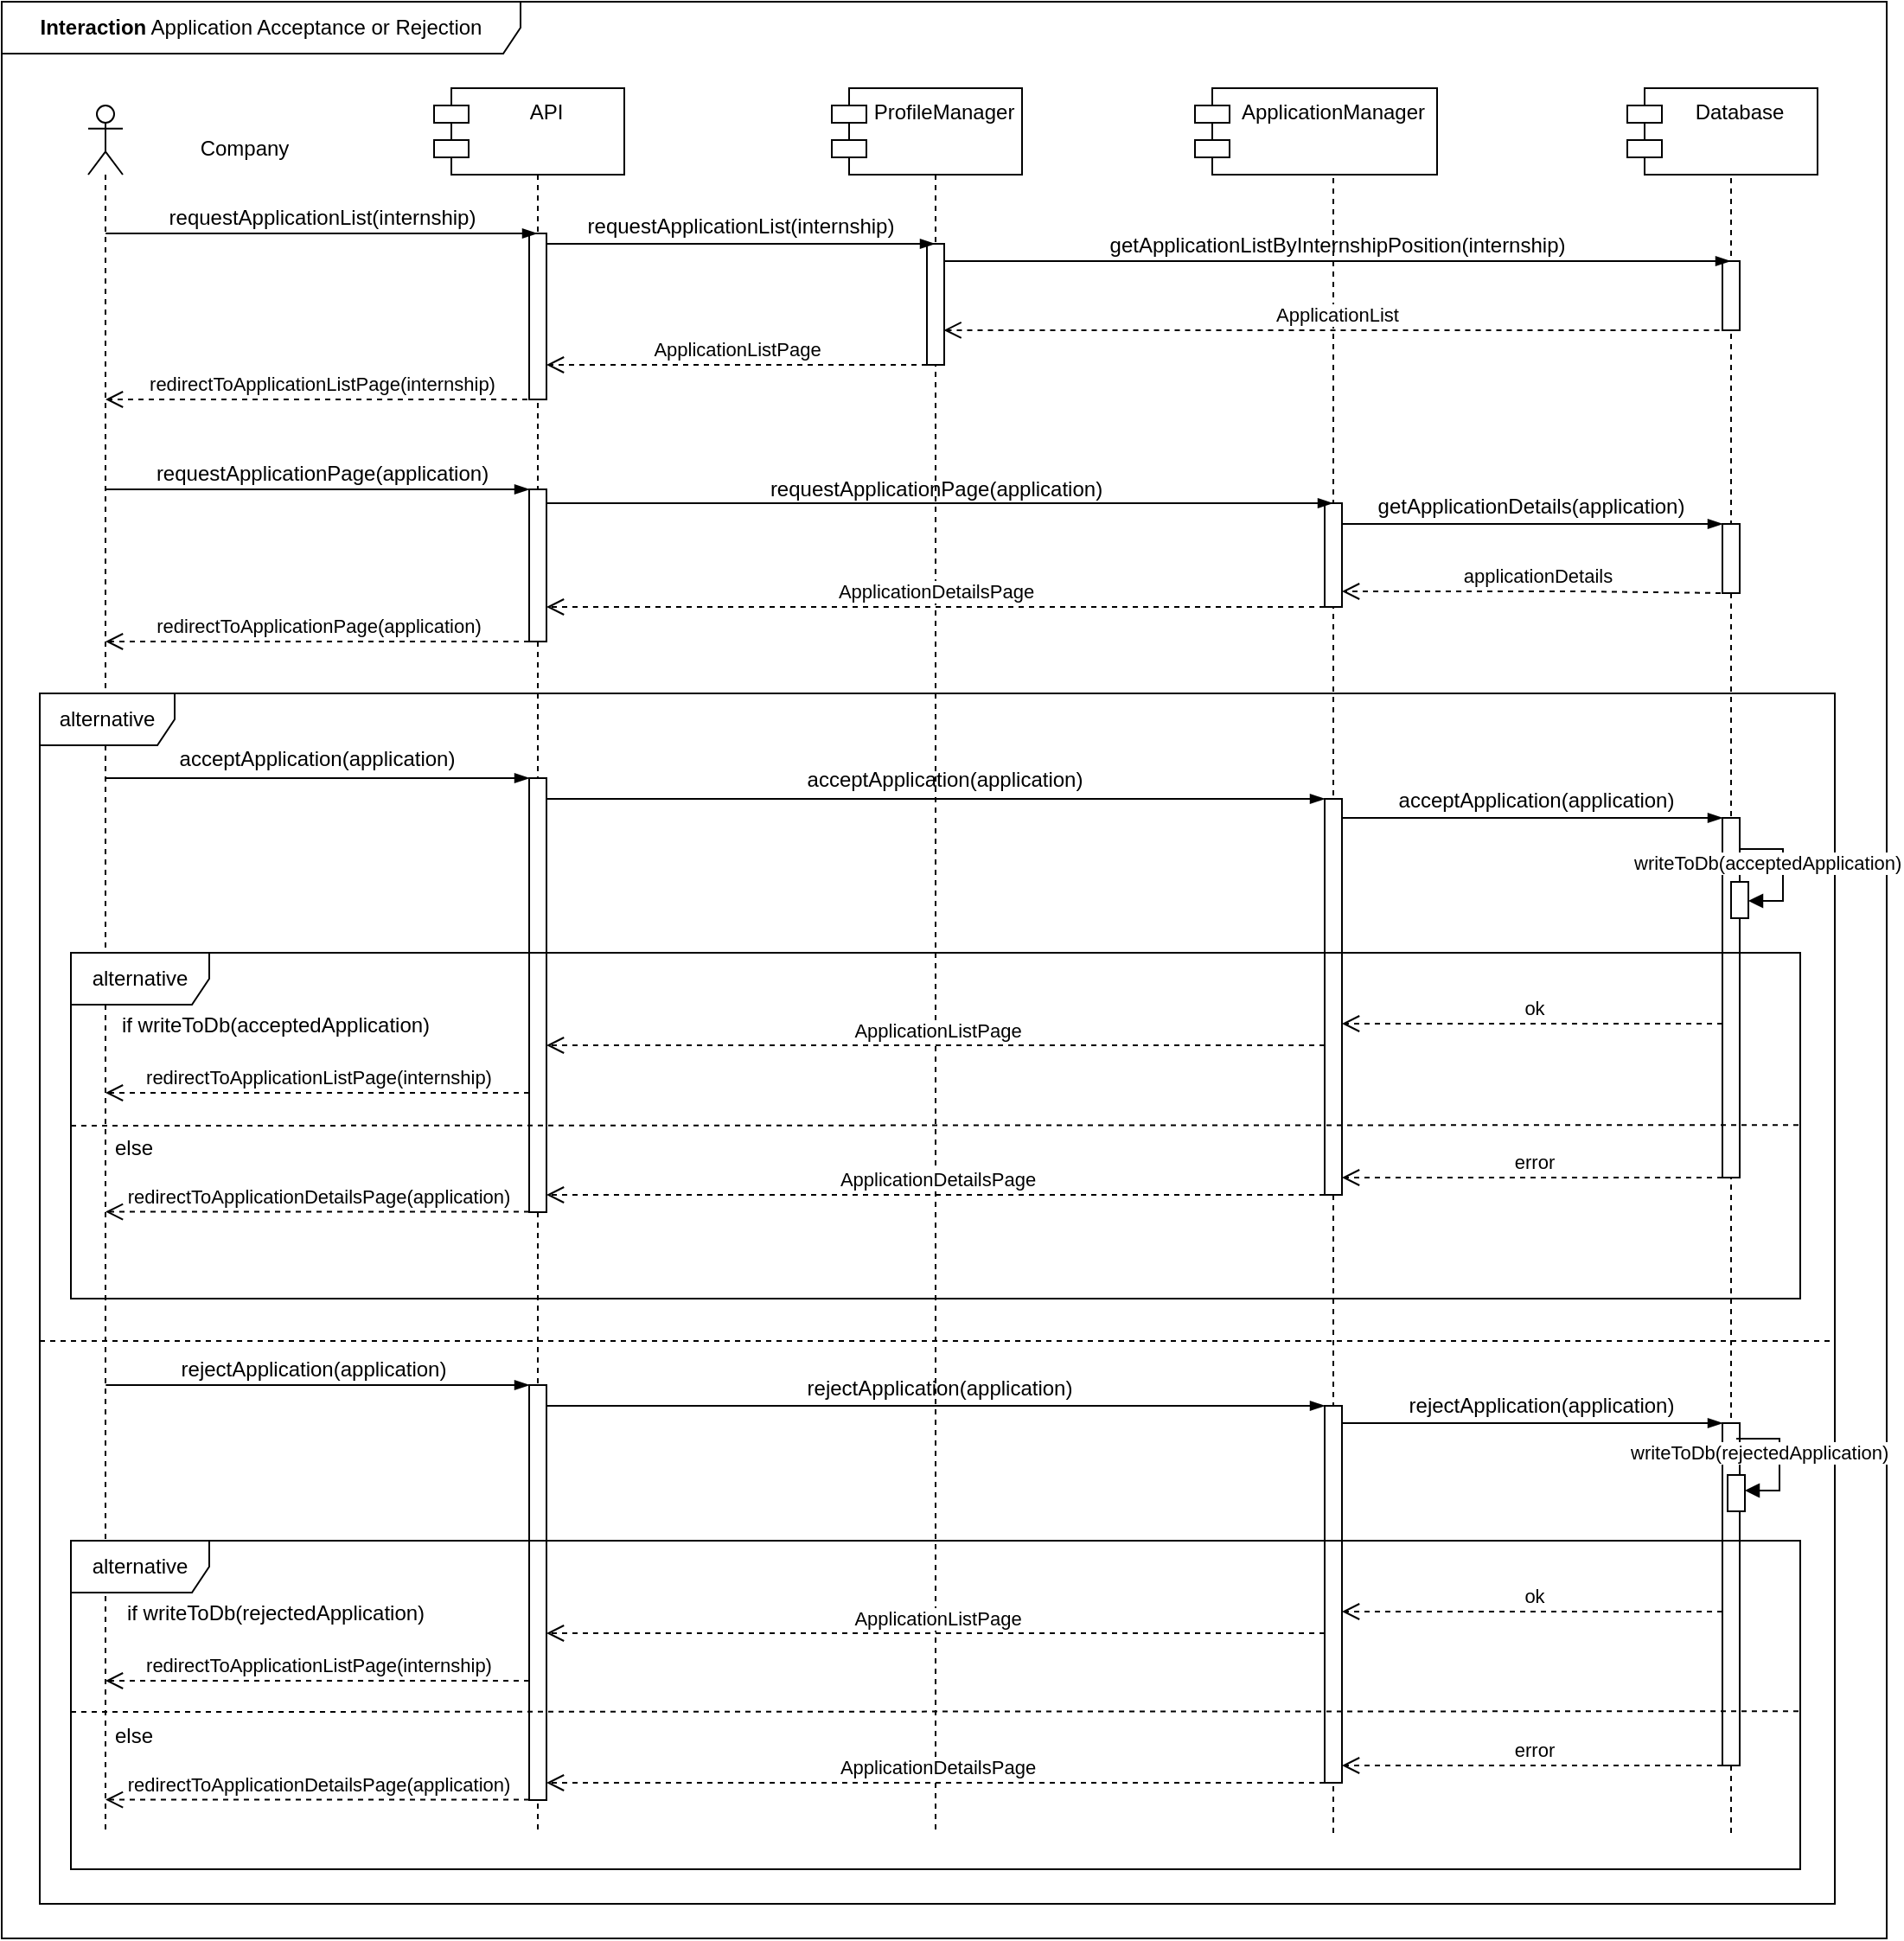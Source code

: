 <mxfile scale="1" border="0" version="26.0.2">
  <diagram name="Page-1" id="2YBvvXClWsGukQMizWep">
    <mxGraphModel dx="2049" dy="2166" grid="1" gridSize="10" guides="1" tooltips="1" connect="1" arrows="1" fold="1" page="1" pageScale="1" pageWidth="850" pageHeight="1100" math="0" shadow="0">
      <root>
        <mxCell id="0" />
        <mxCell id="1" parent="0" />
        <mxCell id="QDihuIbp6Lw-h8ZXW96g-6" value=":Object" style="shape=umlLifeline;perimeter=lifelinePerimeter;whiteSpace=wrap;html=1;container=1;dropTarget=0;collapsible=0;recursiveResize=0;outlineConnect=0;portConstraint=eastwest;newEdgeStyle={&quot;curved&quot;:0,&quot;rounded&quot;:0};" parent="1" vertex="1">
          <mxGeometry x="780" y="-10" width="100" height="1010" as="geometry" />
        </mxCell>
        <mxCell id="jShqwbApxvPrVttutkd5-10" value="" style="html=1;points=[[0,0,0,0,5],[0,1,0,0,-5],[1,0,0,0,5],[1,1,0,0,-5]];perimeter=orthogonalPerimeter;outlineConnect=0;targetShapes=umlLifeline;portConstraint=eastwest;newEdgeStyle={&quot;curved&quot;:0,&quot;rounded&quot;:0};" parent="QDihuIbp6Lw-h8ZXW96g-6" vertex="1">
          <mxGeometry x="45" y="411" width="10" height="229" as="geometry" />
        </mxCell>
        <mxCell id="jShqwbApxvPrVttutkd5-59" value="" style="html=1;points=[[0,0,0,0,5],[0,1,0,0,-5],[1,0,0,0,5],[1,1,0,0,-5]];perimeter=orthogonalPerimeter;outlineConnect=0;targetShapes=umlLifeline;portConstraint=eastwest;newEdgeStyle={&quot;curved&quot;:0,&quot;rounded&quot;:0};" parent="QDihuIbp6Lw-h8ZXW96g-6" vertex="1">
          <mxGeometry x="45" y="762" width="10" height="218" as="geometry" />
        </mxCell>
        <mxCell id="CObYJEAy56xA2G8EUnc1-1" value="S&amp;amp;C" style="shape=umlLifeline;perimeter=lifelinePerimeter;whiteSpace=wrap;html=1;container=1;dropTarget=0;collapsible=0;recursiveResize=0;outlineConnect=0;portConstraint=eastwest;newEdgeStyle={&quot;edgeStyle&quot;:&quot;elbowEdgeStyle&quot;,&quot;elbow&quot;:&quot;vertical&quot;,&quot;curved&quot;:0,&quot;rounded&quot;:0};" parent="1" vertex="1">
          <mxGeometry x="320" width="100" height="1000" as="geometry" />
        </mxCell>
        <mxCell id="hh9Ni2VgHgSeFQTvjpv2-1" value="" style="html=1;points=[[0,0,0,0,5],[0,1,0,0,-5],[1,0,0,0,5],[1,1,0,0,-5]];perimeter=orthogonalPerimeter;outlineConnect=0;targetShapes=umlLifeline;portConstraint=eastwest;newEdgeStyle={&quot;curved&quot;:0,&quot;rounded&quot;:0};" parent="CObYJEAy56xA2G8EUnc1-1" vertex="1">
          <mxGeometry x="45" y="74" width="10" height="96" as="geometry" />
        </mxCell>
        <mxCell id="jShqwbApxvPrVttutkd5-6" value="" style="html=1;points=[[0,0,0,0,5],[0,1,0,0,-5],[1,0,0,0,5],[1,1,0,0,-5]];perimeter=orthogonalPerimeter;outlineConnect=0;targetShapes=umlLifeline;portConstraint=eastwest;newEdgeStyle={&quot;curved&quot;:0,&quot;rounded&quot;:0};" parent="CObYJEAy56xA2G8EUnc1-1" vertex="1">
          <mxGeometry x="45" y="389" width="10" height="251" as="geometry" />
        </mxCell>
        <mxCell id="jShqwbApxvPrVttutkd5-58" value="" style="html=1;points=[[0,0,0,0,5],[0,1,0,0,-5],[1,0,0,0,5],[1,1,0,0,-5]];perimeter=orthogonalPerimeter;outlineConnect=0;targetShapes=umlLifeline;portConstraint=eastwest;newEdgeStyle={&quot;curved&quot;:0,&quot;rounded&quot;:0};" parent="CObYJEAy56xA2G8EUnc1-1" vertex="1">
          <mxGeometry x="45" y="740" width="10" height="240" as="geometry" />
        </mxCell>
        <mxCell id="CObYJEAy56xA2G8EUnc1-6" value="" style="shape=umlLifeline;perimeter=lifelinePerimeter;whiteSpace=wrap;html=1;container=1;dropTarget=0;collapsible=0;recursiveResize=0;outlineConnect=0;portConstraint=eastwest;newEdgeStyle={&quot;curved&quot;:0,&quot;rounded&quot;:0};participant=umlActor;" parent="1" vertex="1">
          <mxGeometry x="110" width="20" height="1000" as="geometry" />
        </mxCell>
        <mxCell id="CObYJEAy56xA2G8EUnc1-7" value="Company" style="text;html=1;align=center;verticalAlign=middle;resizable=0;points=[];autosize=1;strokeColor=none;fillColor=none;" parent="1" vertex="1">
          <mxGeometry x="160" y="10" width="80" height="30" as="geometry" />
        </mxCell>
        <mxCell id="CObYJEAy56xA2G8EUnc1-8" value="" style="edgeStyle=elbowEdgeStyle;fontSize=12;html=1;endArrow=blockThin;endFill=1;rounded=0;" parent="1" edge="1">
          <mxGeometry width="160" relative="1" as="geometry">
            <mxPoint x="120.1" y="74" as="sourcePoint" />
            <mxPoint x="369.5" y="74" as="targetPoint" />
            <Array as="points">
              <mxPoint x="270" y="74" />
            </Array>
          </mxGeometry>
        </mxCell>
        <mxCell id="CObYJEAy56xA2G8EUnc1-9" value="requestApplicationList(internship)" style="text;html=1;align=center;verticalAlign=middle;resizable=0;points=[];autosize=1;strokeColor=none;fillColor=none;" parent="1" vertex="1">
          <mxGeometry x="140" y="50" width="210" height="30" as="geometry" />
        </mxCell>
        <mxCell id="CObYJEAy56xA2G8EUnc1-15" value="&lt;b&gt;Interaction&lt;/b&gt; Application Acceptance or Rejection" style="shape=umlFrame;whiteSpace=wrap;html=1;pointerEvents=0;width=300;height=30;" parent="1" vertex="1">
          <mxGeometry x="60" y="-60" width="1090" height="1120" as="geometry" />
        </mxCell>
        <mxCell id="QDihuIbp6Lw-h8ZXW96g-1" value="API" style="shape=module;align=left;spacingLeft=20;align=center;verticalAlign=top;whiteSpace=wrap;html=1;" parent="1" vertex="1">
          <mxGeometry x="310" y="-10" width="110" height="50" as="geometry" />
        </mxCell>
        <mxCell id="QDihuIbp6Lw-h8ZXW96g-2" value=":Object" style="shape=umlLifeline;perimeter=lifelinePerimeter;whiteSpace=wrap;html=1;container=1;dropTarget=0;collapsible=0;recursiveResize=0;outlineConnect=0;portConstraint=eastwest;newEdgeStyle={&quot;curved&quot;:0,&quot;rounded&quot;:0};" parent="1" vertex="1">
          <mxGeometry x="550" width="100" height="1000" as="geometry" />
        </mxCell>
        <mxCell id="QDihuIbp6Lw-h8ZXW96g-15" value="" style="html=1;points=[[0,0,0,0,5],[0,1,0,0,-5],[1,0,0,0,5],[1,1,0,0,-5]];perimeter=orthogonalPerimeter;outlineConnect=0;targetShapes=umlLifeline;portConstraint=eastwest;newEdgeStyle={&quot;curved&quot;:0,&quot;rounded&quot;:0};" parent="QDihuIbp6Lw-h8ZXW96g-2" vertex="1">
          <mxGeometry x="45" y="80" width="10" height="70" as="geometry" />
        </mxCell>
        <mxCell id="QDihuIbp6Lw-h8ZXW96g-4" value="ProfileManager" style="shape=module;align=left;spacingLeft=20;align=center;verticalAlign=top;whiteSpace=wrap;html=1;" parent="1" vertex="1">
          <mxGeometry x="540" y="-10" width="110" height="50" as="geometry" />
        </mxCell>
        <mxCell id="QDihuIbp6Lw-h8ZXW96g-5" value="ApplicationManager" style="shape=module;align=left;spacingLeft=20;align=center;verticalAlign=top;whiteSpace=wrap;html=1;" parent="1" vertex="1">
          <mxGeometry x="750" y="-10" width="140" height="50" as="geometry" />
        </mxCell>
        <mxCell id="QDihuIbp6Lw-h8ZXW96g-8" value=":Object" style="shape=umlLifeline;perimeter=lifelinePerimeter;whiteSpace=wrap;html=1;container=1;dropTarget=0;collapsible=0;recursiveResize=0;outlineConnect=0;portConstraint=eastwest;newEdgeStyle={&quot;curved&quot;:0,&quot;rounded&quot;:0};" parent="1" vertex="1">
          <mxGeometry x="1010" y="-10" width="100" height="1010" as="geometry" />
        </mxCell>
        <mxCell id="QDihuIbp6Lw-h8ZXW96g-33" value="" style="html=1;points=[[0,0,0,0,5],[0,1,0,0,-5],[1,0,0,0,5],[1,1,0,0,-5]];perimeter=orthogonalPerimeter;outlineConnect=0;targetShapes=umlLifeline;portConstraint=eastwest;newEdgeStyle={&quot;curved&quot;:0,&quot;rounded&quot;:0};" parent="QDihuIbp6Lw-h8ZXW96g-8" vertex="1">
          <mxGeometry x="45" y="100" width="10" height="40" as="geometry" />
        </mxCell>
        <mxCell id="SL6PgUiu9ieBlHFa4yMH-6" value="" style="html=1;points=[[0,0,0,0,5],[0,1,0,0,-5],[1,0,0,0,5],[1,1,0,0,-5]];perimeter=orthogonalPerimeter;outlineConnect=0;targetShapes=umlLifeline;portConstraint=eastwest;newEdgeStyle={&quot;curved&quot;:0,&quot;rounded&quot;:0};" parent="QDihuIbp6Lw-h8ZXW96g-8" vertex="1">
          <mxGeometry x="45" y="252" width="10" height="40" as="geometry" />
        </mxCell>
        <mxCell id="QDihuIbp6Lw-h8ZXW96g-11" value="Database" style="shape=module;align=left;spacingLeft=20;align=center;verticalAlign=top;whiteSpace=wrap;html=1;" parent="1" vertex="1">
          <mxGeometry x="1000" y="-10" width="110" height="50" as="geometry" />
        </mxCell>
        <mxCell id="QDihuIbp6Lw-h8ZXW96g-13" value="requestApplicationList(internship)" style="text;html=1;align=center;verticalAlign=middle;resizable=0;points=[];autosize=1;strokeColor=none;fillColor=none;" parent="1" vertex="1">
          <mxGeometry x="382" y="55" width="210" height="30" as="geometry" />
        </mxCell>
        <mxCell id="QDihuIbp6Lw-h8ZXW96g-14" value="ApplicationListPage" style="html=1;verticalAlign=bottom;endArrow=open;dashed=1;endSize=8;curved=0;rounded=0;" parent="1" source="QDihuIbp6Lw-h8ZXW96g-15" target="hh9Ni2VgHgSeFQTvjpv2-1" edge="1">
          <mxGeometry x="-0.002" relative="1" as="geometry">
            <mxPoint x="599" y="150" as="sourcePoint" />
            <mxPoint x="369" y="150" as="targetPoint" />
            <Array as="points">
              <mxPoint x="505" y="150" />
            </Array>
            <mxPoint as="offset" />
          </mxGeometry>
        </mxCell>
        <mxCell id="QDihuIbp6Lw-h8ZXW96g-16" value="getApplicationListByInternshipPosition(internship)" style="text;html=1;align=center;verticalAlign=middle;resizable=0;points=[];autosize=1;strokeColor=none;fillColor=none;" parent="1" vertex="1">
          <mxGeometry x="682" y="66" width="300" height="30" as="geometry" />
        </mxCell>
        <mxCell id="QDihuIbp6Lw-h8ZXW96g-21" value="redirectToApplicationListPage(internship)" style="html=1;verticalAlign=bottom;endArrow=open;dashed=1;endSize=8;curved=0;rounded=0;" parent="1" target="CObYJEAy56xA2G8EUnc1-6" edge="1">
          <mxGeometry relative="1" as="geometry">
            <mxPoint x="370" y="170" as="sourcePoint" />
            <mxPoint x="140" y="170" as="targetPoint" />
            <Array as="points" />
          </mxGeometry>
        </mxCell>
        <mxCell id="QDihuIbp6Lw-h8ZXW96g-23" value="requestApplicationPage(application)" style="text;html=1;align=center;verticalAlign=middle;resizable=0;points=[];autosize=1;strokeColor=none;fillColor=none;" parent="1" vertex="1">
          <mxGeometry x="490" y="207" width="220" height="30" as="geometry" />
        </mxCell>
        <mxCell id="QDihuIbp6Lw-h8ZXW96g-24" value="ApplicationList" style="html=1;verticalAlign=bottom;endArrow=open;dashed=1;endSize=8;curved=0;rounded=0;" parent="1" edge="1">
          <mxGeometry x="-0.001" relative="1" as="geometry">
            <mxPoint x="1059.25" y="129.97" as="sourcePoint" />
            <mxPoint x="604.75" y="129.97" as="targetPoint" />
            <Array as="points">
              <mxPoint x="735.75" y="129.97" />
            </Array>
            <mxPoint as="offset" />
          </mxGeometry>
        </mxCell>
        <mxCell id="QDihuIbp6Lw-h8ZXW96g-25" value="getApplicationDetails(application)" style="text;html=1;align=center;verticalAlign=middle;resizable=0;points=[];autosize=1;strokeColor=none;fillColor=none;" parent="1" vertex="1">
          <mxGeometry x="839" y="217" width="210" height="30" as="geometry" />
        </mxCell>
        <mxCell id="QDihuIbp6Lw-h8ZXW96g-27" value="" style="edgeStyle=elbowEdgeStyle;fontSize=12;html=1;endArrow=blockThin;endFill=1;rounded=0;" parent="1" target="SL6PgUiu9ieBlHFa4yMH-6" edge="1">
          <mxGeometry width="160" relative="1" as="geometry">
            <mxPoint x="835" y="242" as="sourcePoint" />
            <mxPoint x="1055" y="242" as="targetPoint" />
            <Array as="points">
              <mxPoint x="960" y="242" />
            </Array>
          </mxGeometry>
        </mxCell>
        <mxCell id="QDihuIbp6Lw-h8ZXW96g-28" value="" style="html=1;points=[[0,0,0,0,5],[0,1,0,0,-5],[1,0,0,0,5],[1,1,0,0,-5]];perimeter=orthogonalPerimeter;outlineConnect=0;targetShapes=umlLifeline;portConstraint=eastwest;newEdgeStyle={&quot;curved&quot;:0,&quot;rounded&quot;:0};" parent="1" vertex="1">
          <mxGeometry x="825" y="230" width="10" height="60" as="geometry" />
        </mxCell>
        <mxCell id="QDihuIbp6Lw-h8ZXW96g-29" value="applicationDetails" style="html=1;verticalAlign=bottom;endArrow=open;dashed=1;endSize=8;curved=0;rounded=0;" parent="1" target="QDihuIbp6Lw-h8ZXW96g-28" edge="1">
          <mxGeometry relative="1" as="geometry">
            <mxPoint x="1060" y="282.05" as="sourcePoint" />
            <mxPoint x="835" y="282.05" as="targetPoint" />
            <Array as="points">
              <mxPoint x="971" y="281" />
            </Array>
          </mxGeometry>
        </mxCell>
        <mxCell id="QDihuIbp6Lw-h8ZXW96g-30" value="" style="html=1;points=[[0,0,0,0,5],[0,1,0,0,-5],[1,0,0,0,5],[1,1,0,0,-5]];perimeter=orthogonalPerimeter;outlineConnect=0;targetShapes=umlLifeline;portConstraint=eastwest;newEdgeStyle={&quot;curved&quot;:0,&quot;rounded&quot;:0};" parent="1" vertex="1">
          <mxGeometry x="365" y="222" width="10" height="88" as="geometry" />
        </mxCell>
        <mxCell id="QDihuIbp6Lw-h8ZXW96g-32" value="ApplicationDetailsPage" style="html=1;verticalAlign=bottom;endArrow=open;dashed=1;endSize=8;curved=0;rounded=0;" parent="1" edge="1">
          <mxGeometry x="0.001" relative="1" as="geometry">
            <mxPoint x="825" y="290" as="sourcePoint" />
            <mxPoint x="375.0" y="290" as="targetPoint" />
            <Array as="points">
              <mxPoint x="800" y="290" />
            </Array>
            <mxPoint as="offset" />
          </mxGeometry>
        </mxCell>
        <mxCell id="QDihuIbp6Lw-h8ZXW96g-3" value="" style="edgeStyle=elbowEdgeStyle;fontSize=12;html=1;endArrow=blockThin;endFill=1;rounded=0;" parent="1" source="hh9Ni2VgHgSeFQTvjpv2-1" edge="1">
          <mxGeometry width="160" relative="1" as="geometry">
            <mxPoint x="370" y="80" as="sourcePoint" />
            <mxPoint x="599.5" y="80" as="targetPoint" />
            <Array as="points">
              <mxPoint x="495" y="80" />
            </Array>
          </mxGeometry>
        </mxCell>
        <mxCell id="QDihuIbp6Lw-h8ZXW96g-7" value="" style="edgeStyle=elbowEdgeStyle;fontSize=12;html=1;endArrow=blockThin;endFill=1;rounded=0;elbow=vertical;" parent="1" source="QDihuIbp6Lw-h8ZXW96g-15" target="QDihuIbp6Lw-h8ZXW96g-8" edge="1">
          <mxGeometry x="-0.043" y="30" width="160" relative="1" as="geometry">
            <mxPoint x="600" y="90" as="sourcePoint" />
            <mxPoint x="830" y="90" as="targetPoint" />
            <Array as="points">
              <mxPoint x="725" y="90" />
            </Array>
            <mxPoint as="offset" />
          </mxGeometry>
        </mxCell>
        <mxCell id="QDihuIbp6Lw-h8ZXW96g-17" value="requestApplicationPage(application)" style="text;html=1;align=center;verticalAlign=middle;resizable=0;points=[];autosize=1;strokeColor=none;fillColor=none;" parent="1" vertex="1">
          <mxGeometry x="135" y="198" width="220" height="30" as="geometry" />
        </mxCell>
        <mxCell id="QDihuIbp6Lw-h8ZXW96g-20" value="" style="edgeStyle=elbowEdgeStyle;fontSize=12;html=1;endArrow=blockThin;endFill=1;rounded=0;" parent="1" source="CObYJEAy56xA2G8EUnc1-6" target="QDihuIbp6Lw-h8ZXW96g-30" edge="1">
          <mxGeometry width="160" relative="1" as="geometry">
            <mxPoint x="144.25" y="222" as="sourcePoint" />
            <mxPoint x="370" y="222" as="targetPoint" />
            <Array as="points">
              <mxPoint x="270.25" y="222" />
            </Array>
          </mxGeometry>
        </mxCell>
        <mxCell id="QDihuIbp6Lw-h8ZXW96g-22" value="" style="edgeStyle=elbowEdgeStyle;fontSize=12;html=1;endArrow=blockThin;endFill=1;rounded=0;" parent="1" edge="1">
          <mxGeometry width="160" relative="1" as="geometry">
            <mxPoint x="375" y="230" as="sourcePoint" />
            <mxPoint x="829.5" y="230" as="targetPoint" />
            <Array as="points">
              <mxPoint x="496" y="230" />
            </Array>
          </mxGeometry>
        </mxCell>
        <mxCell id="N4ezWAQjIMXn5G-POvpN-3" value="redirectToApplicationPage(application)" style="html=1;verticalAlign=bottom;endArrow=open;dashed=1;endSize=8;curved=0;rounded=0;" parent="1" source="QDihuIbp6Lw-h8ZXW96g-30" target="CObYJEAy56xA2G8EUnc1-6" edge="1">
          <mxGeometry x="0.0" relative="1" as="geometry">
            <mxPoint x="365.0" y="310" as="sourcePoint" />
            <mxPoint x="139.31" y="310" as="targetPoint" />
            <Array as="points">
              <mxPoint x="275.5" y="310" />
            </Array>
            <mxPoint as="offset" />
          </mxGeometry>
        </mxCell>
        <mxCell id="jShqwbApxvPrVttutkd5-1" value="alternative" style="shape=umlFrame;whiteSpace=wrap;html=1;pointerEvents=0;width=78;height=30;" parent="1" vertex="1">
          <mxGeometry x="82" y="340" width="1038" height="700" as="geometry" />
        </mxCell>
        <mxCell id="jShqwbApxvPrVttutkd5-16" value="" style="html=1;points=[[0,0,0,0,5],[0,1,0,0,-5],[1,0,0,0,5],[1,1,0,0,-5]];perimeter=orthogonalPerimeter;outlineConnect=0;targetShapes=umlLifeline;portConstraint=eastwest;newEdgeStyle={&quot;curved&quot;:0,&quot;rounded&quot;:0};" parent="1" vertex="1">
          <mxGeometry x="1055" y="412" width="10" height="208" as="geometry" />
        </mxCell>
        <mxCell id="jShqwbApxvPrVttutkd5-17" value="" style="edgeStyle=elbowEdgeStyle;fontSize=12;html=1;endArrow=blockThin;endFill=1;rounded=0;" parent="1" edge="1">
          <mxGeometry width="160" relative="1" as="geometry">
            <mxPoint x="835" y="412" as="sourcePoint" />
            <mxPoint x="1055" y="412" as="targetPoint" />
            <Array as="points">
              <mxPoint x="960" y="412" />
            </Array>
          </mxGeometry>
        </mxCell>
        <mxCell id="jShqwbApxvPrVttutkd5-18" value="&lt;div&gt;acceptApplication(application)&lt;/div&gt;" style="text;html=1;align=center;verticalAlign=middle;resizable=1;points=[];autosize=1;strokeColor=none;fillColor=none;movable=1;rotatable=1;deletable=1;editable=1;locked=0;connectable=1;" parent="1" vertex="1">
          <mxGeometry x="849" y="387" width="196.73" height="30" as="geometry" />
        </mxCell>
        <mxCell id="jShqwbApxvPrVttutkd5-19" value="writeToDb(acceptedApplication)" style="html=1;align=left;spacingLeft=2;endArrow=block;rounded=0;edgeStyle=orthogonalEdgeStyle;curved=0;rounded=0;" parent="1" edge="1">
          <mxGeometry x="-1" y="-65" relative="1" as="geometry">
            <mxPoint x="1065" y="430" as="sourcePoint" />
            <Array as="points">
              <mxPoint x="1090" y="430" />
              <mxPoint x="1090" y="460" />
            </Array>
            <mxPoint x="1070" y="460" as="targetPoint" />
            <mxPoint x="-65" y="-57" as="offset" />
          </mxGeometry>
        </mxCell>
        <mxCell id="jShqwbApxvPrVttutkd5-20" value="" style="html=1;points=[[0,0,0,0,5],[0,1,0,0,-5],[1,0,0,0,5],[1,1,0,0,-5]];perimeter=orthogonalPerimeter;outlineConnect=0;targetShapes=umlLifeline;portConstraint=eastwest;newEdgeStyle={&quot;curved&quot;:0,&quot;rounded&quot;:0};" parent="1" vertex="1">
          <mxGeometry x="1060" y="449" width="10" height="21" as="geometry" />
        </mxCell>
        <mxCell id="jShqwbApxvPrVttutkd5-30" value="" style="endArrow=none;dashed=1;html=1;rounded=0;exitX=0;exitY=0.587;exitDx=0;exitDy=0;exitPerimeter=0;entryX=1;entryY=0.587;entryDx=0;entryDy=0;entryPerimeter=0;" parent="1" edge="1">
          <mxGeometry width="50" height="50" relative="1" as="geometry">
            <mxPoint x="82" y="714.51" as="sourcePoint" />
            <mxPoint x="1120" y="714.51" as="targetPoint" />
          </mxGeometry>
        </mxCell>
        <mxCell id="jShqwbApxvPrVttutkd5-32" value="" style="group" parent="1" vertex="1" connectable="0">
          <mxGeometry x="120" y="363" width="663.061" height="42" as="geometry" />
        </mxCell>
        <mxCell id="jShqwbApxvPrVttutkd5-8" value="" style="edgeStyle=elbowEdgeStyle;fontSize=12;html=1;endArrow=blockThin;endFill=1;rounded=0;movable=1;resizable=1;rotatable=1;deletable=1;editable=1;locked=0;connectable=1;" parent="jShqwbApxvPrVttutkd5-32" source="jShqwbApxvPrVttutkd5-6" target="jShqwbApxvPrVttutkd5-10" edge="1">
          <mxGeometry width="160" relative="1" as="geometry">
            <mxPoint x="250" y="38" as="sourcePoint" />
            <mxPoint x="710" y="38" as="targetPoint" />
            <Array as="points">
              <mxPoint x="532.102" y="38" />
            </Array>
          </mxGeometry>
        </mxCell>
        <mxCell id="jShqwbApxvPrVttutkd5-9" value="&lt;div&gt;acceptApplication(application)&lt;/div&gt;" style="text;html=1;align=center;verticalAlign=middle;resizable=1;points=[];autosize=1;strokeColor=none;fillColor=none;movable=1;rotatable=1;deletable=1;editable=1;locked=0;connectable=1;" parent="jShqwbApxvPrVttutkd5-32" vertex="1">
          <mxGeometry x="306.327" y="12" width="356.735" height="30" as="geometry" />
        </mxCell>
        <mxCell id="jShqwbApxvPrVttutkd5-31" value="" style="group" parent="jShqwbApxvPrVttutkd5-32" vertex="1" connectable="0">
          <mxGeometry width="215.51" height="30" as="geometry" />
        </mxCell>
        <mxCell id="jShqwbApxvPrVttutkd5-2" value="" style="edgeStyle=elbowEdgeStyle;fontSize=12;html=1;endArrow=blockThin;endFill=1;rounded=0;movable=1;resizable=1;rotatable=1;deletable=1;editable=1;locked=0;connectable=1;" parent="jShqwbApxvPrVttutkd5-31" target="jShqwbApxvPrVttutkd5-6" edge="1">
          <mxGeometry width="160" relative="1" as="geometry">
            <mxPoint y="26" as="sourcePoint" />
            <mxPoint x="240" y="26" as="targetPoint" />
            <Array as="points">
              <mxPoint x="147.184" y="26" />
            </Array>
          </mxGeometry>
        </mxCell>
        <mxCell id="jShqwbApxvPrVttutkd5-3" value="&lt;div&gt;acceptApplication(application)&lt;/div&gt;" style="text;html=1;align=center;verticalAlign=middle;resizable=1;points=[];autosize=1;strokeColor=none;fillColor=none;movable=1;rotatable=1;deletable=1;editable=1;locked=0;connectable=1;" parent="jShqwbApxvPrVttutkd5-31" vertex="1">
          <mxGeometry x="29.388" width="186.122" height="30" as="geometry" />
        </mxCell>
        <mxCell id="jShqwbApxvPrVttutkd5-34" value="" style="group" parent="1" vertex="1" connectable="0">
          <mxGeometry x="100" y="490" width="1000" height="200" as="geometry" />
        </mxCell>
        <mxCell id="jShqwbApxvPrVttutkd5-13" value="alternative" style="shape=umlFrame;whiteSpace=wrap;html=1;pointerEvents=0;width=80;height=30;" parent="jShqwbApxvPrVttutkd5-34" vertex="1">
          <mxGeometry width="1000" height="200" as="geometry" />
        </mxCell>
        <mxCell id="jShqwbApxvPrVttutkd5-14" value="if writeToDb(acceptedApplication)" style="text;html=1;align=center;verticalAlign=middle;resizable=0;points=[];autosize=1;strokeColor=none;fillColor=none;" parent="jShqwbApxvPrVttutkd5-34" vertex="1">
          <mxGeometry x="13" y="27" width="210" height="30" as="geometry" />
        </mxCell>
        <mxCell id="jShqwbApxvPrVttutkd5-21" value="ok" style="html=1;verticalAlign=bottom;endArrow=open;dashed=1;endSize=8;curved=0;rounded=0;" parent="jShqwbApxvPrVttutkd5-34" edge="1">
          <mxGeometry x="-0.003" relative="1" as="geometry">
            <mxPoint x="955" y="41" as="sourcePoint" />
            <mxPoint x="735" y="41" as="targetPoint" />
            <mxPoint as="offset" />
          </mxGeometry>
        </mxCell>
        <mxCell id="jShqwbApxvPrVttutkd5-22" value="ApplicationListPage" style="html=1;verticalAlign=bottom;endArrow=open;dashed=1;endSize=8;curved=0;rounded=0;" parent="jShqwbApxvPrVttutkd5-34" edge="1" target="jShqwbApxvPrVttutkd5-6">
          <mxGeometry x="-0.003" relative="1" as="geometry">
            <mxPoint x="725.0" y="53.5" as="sourcePoint" />
            <mxPoint x="505" y="53.5" as="targetPoint" />
            <mxPoint as="offset" />
          </mxGeometry>
        </mxCell>
        <mxCell id="jShqwbApxvPrVttutkd5-23" value="redirectToApplicationListPage(internship)" style="html=1;verticalAlign=bottom;endArrow=open;dashed=1;endSize=8;curved=0;rounded=0;" parent="jShqwbApxvPrVttutkd5-34" edge="1">
          <mxGeometry relative="1" as="geometry">
            <mxPoint x="265" y="81" as="sourcePoint" />
            <mxPoint x="20" y="81" as="targetPoint" />
            <Array as="points" />
          </mxGeometry>
        </mxCell>
        <mxCell id="jShqwbApxvPrVttutkd5-24" value="" style="endArrow=none;dashed=1;html=1;rounded=0;exitX=0;exitY=0.5;exitDx=0;exitDy=0;exitPerimeter=0;entryX=0.999;entryY=0.498;entryDx=0;entryDy=0;entryPerimeter=0;" parent="jShqwbApxvPrVttutkd5-34" source="jShqwbApxvPrVttutkd5-13" target="jShqwbApxvPrVttutkd5-13" edge="1">
          <mxGeometry width="50" height="50" relative="1" as="geometry">
            <mxPoint x="30.0" y="120" as="sourcePoint" />
            <mxPoint x="799.23" y="120.16" as="targetPoint" />
          </mxGeometry>
        </mxCell>
        <mxCell id="jShqwbApxvPrVttutkd5-25" value="else" style="text;html=1;align=center;verticalAlign=middle;resizable=0;points=[];autosize=1;strokeColor=none;fillColor=none;" parent="jShqwbApxvPrVttutkd5-34" vertex="1">
          <mxGeometry x="11" y="98" width="50" height="30" as="geometry" />
        </mxCell>
        <mxCell id="jShqwbApxvPrVttutkd5-26" value="error" style="html=1;verticalAlign=bottom;endArrow=open;dashed=1;endSize=8;curved=0;rounded=0;" parent="jShqwbApxvPrVttutkd5-34" edge="1">
          <mxGeometry x="-0.003" relative="1" as="geometry">
            <mxPoint x="955" y="130" as="sourcePoint" />
            <mxPoint x="735" y="130" as="targetPoint" />
            <mxPoint as="offset" />
          </mxGeometry>
        </mxCell>
        <mxCell id="jShqwbApxvPrVttutkd5-27" value="ApplicationDetailsPage" style="html=1;verticalAlign=bottom;endArrow=open;dashed=1;endSize=8;curved=0;rounded=0;" parent="jShqwbApxvPrVttutkd5-34" edge="1">
          <mxGeometry x="-0.003" relative="1" as="geometry">
            <mxPoint x="725.0" y="140" as="sourcePoint" />
            <mxPoint x="275" y="140" as="targetPoint" />
            <mxPoint as="offset" />
          </mxGeometry>
        </mxCell>
        <mxCell id="jShqwbApxvPrVttutkd5-28" value="redirectToApplicationDetailsPage(application)" style="html=1;verticalAlign=bottom;endArrow=open;dashed=1;endSize=8;curved=0;rounded=0;" parent="jShqwbApxvPrVttutkd5-34" edge="1">
          <mxGeometry relative="1" as="geometry">
            <mxPoint x="265" y="149.76" as="sourcePoint" />
            <mxPoint x="20" y="149.76" as="targetPoint" />
            <Array as="points" />
          </mxGeometry>
        </mxCell>
        <mxCell id="jShqwbApxvPrVttutkd5-47" value="" style="html=1;points=[[0,0,0,0,5],[0,1,0,0,-5],[1,0,0,0,5],[1,1,0,0,-5]];perimeter=orthogonalPerimeter;outlineConnect=0;targetShapes=umlLifeline;portConstraint=eastwest;newEdgeStyle={&quot;curved&quot;:0,&quot;rounded&quot;:0};" parent="1" vertex="1">
          <mxGeometry x="1055" y="762" width="10" height="198" as="geometry" />
        </mxCell>
        <mxCell id="jShqwbApxvPrVttutkd5-48" value="&lt;div&gt;rejectApplication(application)&lt;/div&gt;" style="text;html=1;align=center;verticalAlign=middle;resizable=1;points=[];autosize=1;strokeColor=none;fillColor=none;movable=1;rotatable=1;deletable=1;editable=1;locked=0;connectable=1;" parent="1" vertex="1">
          <mxGeometry x="860.27" y="737" width="180" height="30" as="geometry" />
        </mxCell>
        <mxCell id="jShqwbApxvPrVttutkd5-49" value="writeToDb(rejectedApplication)" style="html=1;align=left;spacingLeft=2;endArrow=block;rounded=0;edgeStyle=orthogonalEdgeStyle;curved=0;rounded=0;" parent="1" edge="1">
          <mxGeometry x="-1" y="-65" relative="1" as="geometry">
            <mxPoint x="1063" y="771" as="sourcePoint" />
            <Array as="points">
              <mxPoint x="1088" y="771" />
              <mxPoint x="1088" y="801" />
            </Array>
            <mxPoint x="1068" y="801" as="targetPoint" />
            <mxPoint x="-65" y="-57" as="offset" />
          </mxGeometry>
        </mxCell>
        <mxCell id="jShqwbApxvPrVttutkd5-50" value="" style="html=1;points=[[0,0,0,0,5],[0,1,0,0,-5],[1,0,0,0,5],[1,1,0,0,-5]];perimeter=orthogonalPerimeter;outlineConnect=0;targetShapes=umlLifeline;portConstraint=eastwest;newEdgeStyle={&quot;curved&quot;:0,&quot;rounded&quot;:0};" parent="1" vertex="1">
          <mxGeometry x="1058" y="792" width="10" height="21" as="geometry" />
        </mxCell>
        <mxCell id="jShqwbApxvPrVttutkd5-53" value="" style="edgeStyle=elbowEdgeStyle;fontSize=12;html=1;endArrow=blockThin;endFill=1;rounded=0;movable=1;resizable=1;rotatable=1;deletable=1;editable=1;locked=0;connectable=1;" parent="1" edge="1">
          <mxGeometry width="160" relative="1" as="geometry">
            <mxPoint x="375" y="752" as="sourcePoint" />
            <mxPoint x="825" y="752" as="targetPoint" />
            <Array as="points">
              <mxPoint x="650.102" y="752" />
            </Array>
          </mxGeometry>
        </mxCell>
        <mxCell id="jShqwbApxvPrVttutkd5-54" value="&lt;div&gt;rejectApplication(application)&lt;/div&gt;" style="text;html=1;align=center;verticalAlign=middle;resizable=1;points=[];autosize=1;strokeColor=none;fillColor=none;movable=1;rotatable=1;deletable=1;editable=1;locked=0;connectable=1;" parent="1" vertex="1">
          <mxGeometry x="512.327" y="727" width="180" height="30" as="geometry" />
        </mxCell>
        <mxCell id="jShqwbApxvPrVttutkd5-55" value="" style="group" parent="1" vertex="1" connectable="0">
          <mxGeometry x="118" y="716" width="215.51" height="30" as="geometry" />
        </mxCell>
        <mxCell id="jShqwbApxvPrVttutkd5-57" value="&lt;div&gt;rejectApplication(application)&lt;/div&gt;" style="text;html=1;align=center;verticalAlign=middle;resizable=1;points=[];autosize=1;strokeColor=none;fillColor=none;movable=1;rotatable=1;deletable=1;editable=1;locked=0;connectable=1;" parent="jShqwbApxvPrVttutkd5-55" vertex="1">
          <mxGeometry x="32.388" width="180" height="30" as="geometry" />
        </mxCell>
        <mxCell id="jShqwbApxvPrVttutkd5-56" value="" style="edgeStyle=elbowEdgeStyle;fontSize=12;html=1;endArrow=blockThin;endFill=1;rounded=0;movable=1;resizable=1;rotatable=1;deletable=1;editable=1;locked=0;connectable=1;" parent="1" edge="1">
          <mxGeometry width="160" relative="1" as="geometry">
            <mxPoint x="120.167" y="740" as="sourcePoint" />
            <mxPoint x="365" y="740" as="targetPoint" />
            <Array as="points">
              <mxPoint x="265.184" y="740" />
            </Array>
          </mxGeometry>
        </mxCell>
        <mxCell id="jShqwbApxvPrVttutkd5-60" value="" style="edgeStyle=elbowEdgeStyle;fontSize=12;html=1;endArrow=blockThin;endFill=1;rounded=0;" parent="1" target="jShqwbApxvPrVttutkd5-47" edge="1">
          <mxGeometry width="160" relative="1" as="geometry">
            <mxPoint x="835" y="762" as="sourcePoint" />
            <mxPoint x="1053" y="762" as="targetPoint" />
            <Array as="points">
              <mxPoint x="959" y="762" />
            </Array>
          </mxGeometry>
        </mxCell>
        <mxCell id="jShqwbApxvPrVttutkd5-36" value="alternative" style="shape=umlFrame;whiteSpace=wrap;html=1;pointerEvents=0;width=80;height=30;" parent="1" vertex="1">
          <mxGeometry x="100" y="830" width="1000" height="190" as="geometry" />
        </mxCell>
        <mxCell id="jShqwbApxvPrVttutkd5-37" value="if writeToDb(rejectedApplication)" style="text;html=1;align=center;verticalAlign=middle;resizable=0;points=[];autosize=1;strokeColor=none;fillColor=none;" parent="1" vertex="1">
          <mxGeometry x="118" y="857" width="200" height="30" as="geometry" />
        </mxCell>
        <mxCell id="jShqwbApxvPrVttutkd5-38" value="ok" style="html=1;verticalAlign=bottom;endArrow=open;dashed=1;endSize=8;curved=0;rounded=0;" parent="1" edge="1">
          <mxGeometry x="-0.003" relative="1" as="geometry">
            <mxPoint x="1055" y="871" as="sourcePoint" />
            <mxPoint x="835" y="871" as="targetPoint" />
            <mxPoint as="offset" />
          </mxGeometry>
        </mxCell>
        <mxCell id="jShqwbApxvPrVttutkd5-39" value="ApplicationListPage" style="html=1;verticalAlign=bottom;endArrow=open;dashed=1;endSize=8;curved=0;rounded=0;" parent="1" edge="1" target="jShqwbApxvPrVttutkd5-58">
          <mxGeometry x="-0.003" relative="1" as="geometry">
            <mxPoint x="825.0" y="883.5" as="sourcePoint" />
            <mxPoint x="605" y="883.5" as="targetPoint" />
            <mxPoint as="offset" />
          </mxGeometry>
        </mxCell>
        <mxCell id="jShqwbApxvPrVttutkd5-40" value="redirectToApplicationListPage(internship)" style="html=1;verticalAlign=bottom;endArrow=open;dashed=1;endSize=8;curved=0;rounded=0;" parent="1" edge="1">
          <mxGeometry relative="1" as="geometry">
            <mxPoint x="365" y="911" as="sourcePoint" />
            <mxPoint x="120" y="911" as="targetPoint" />
            <Array as="points" />
          </mxGeometry>
        </mxCell>
        <mxCell id="jShqwbApxvPrVttutkd5-41" value="" style="endArrow=none;dashed=1;html=1;rounded=0;exitX=0;exitY=0.5;exitDx=0;exitDy=0;exitPerimeter=0;entryX=0.999;entryY=0.498;entryDx=0;entryDy=0;entryPerimeter=0;" parent="1" edge="1">
          <mxGeometry width="50" height="50" relative="1" as="geometry">
            <mxPoint x="100" y="929" as="sourcePoint" />
            <mxPoint x="1099" y="928.62" as="targetPoint" />
          </mxGeometry>
        </mxCell>
        <mxCell id="jShqwbApxvPrVttutkd5-42" value="else" style="text;html=1;align=center;verticalAlign=middle;resizable=0;points=[];autosize=1;strokeColor=none;fillColor=none;" parent="1" vertex="1">
          <mxGeometry x="111" y="928" width="50" height="30" as="geometry" />
        </mxCell>
        <mxCell id="jShqwbApxvPrVttutkd5-43" value="error" style="html=1;verticalAlign=bottom;endArrow=open;dashed=1;endSize=8;curved=0;rounded=0;" parent="1" edge="1">
          <mxGeometry x="-0.003" relative="1" as="geometry">
            <mxPoint x="1055" y="960" as="sourcePoint" />
            <mxPoint x="835" y="960" as="targetPoint" />
            <mxPoint as="offset" />
          </mxGeometry>
        </mxCell>
        <mxCell id="jShqwbApxvPrVttutkd5-44" value="ApplicationDetailsPage" style="html=1;verticalAlign=bottom;endArrow=open;dashed=1;endSize=8;curved=0;rounded=0;" parent="1" edge="1">
          <mxGeometry x="-0.003" relative="1" as="geometry">
            <mxPoint x="825.0" y="970" as="sourcePoint" />
            <mxPoint x="375" y="970" as="targetPoint" />
            <mxPoint as="offset" />
          </mxGeometry>
        </mxCell>
        <mxCell id="jShqwbApxvPrVttutkd5-45" value="redirectToApplicationDetailsPage(application)" style="html=1;verticalAlign=bottom;endArrow=open;dashed=1;endSize=8;curved=0;rounded=0;" parent="1" edge="1">
          <mxGeometry relative="1" as="geometry">
            <mxPoint x="365" y="979.76" as="sourcePoint" />
            <mxPoint x="120" y="979.76" as="targetPoint" />
            <Array as="points" />
          </mxGeometry>
        </mxCell>
      </root>
    </mxGraphModel>
  </diagram>
</mxfile>
